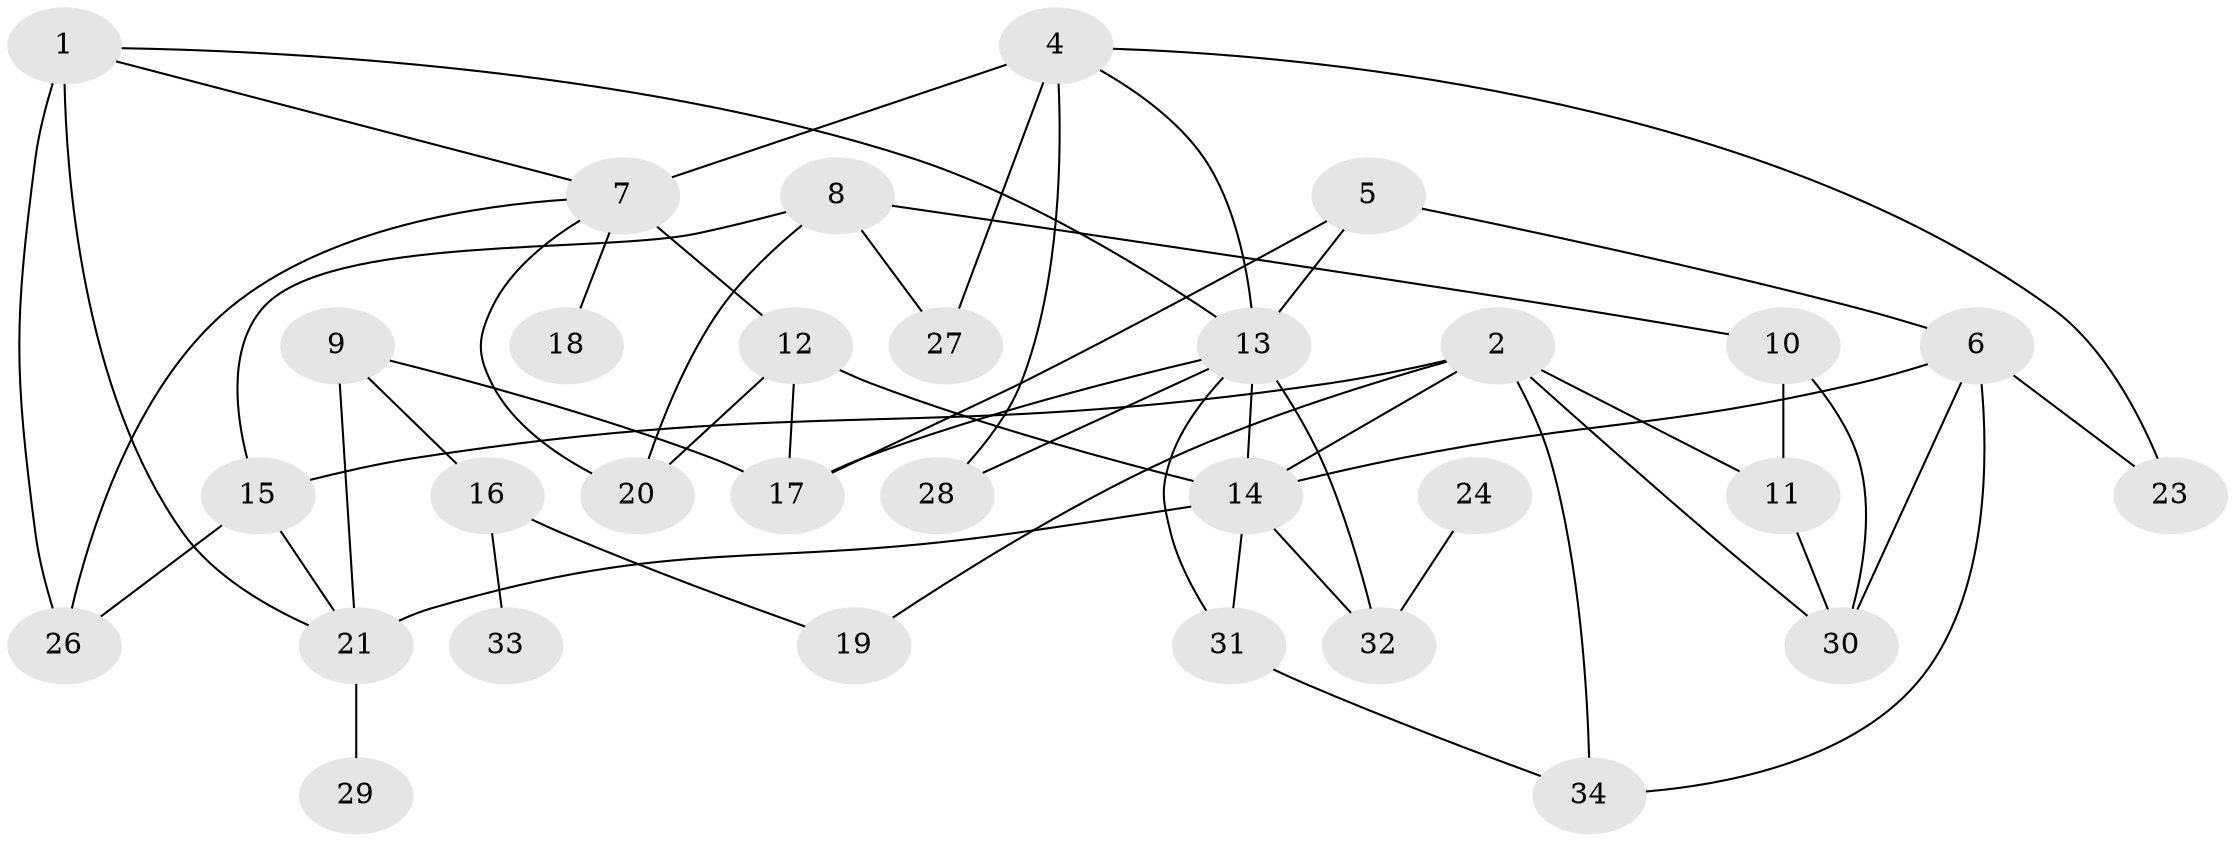 // original degree distribution, {1: 0.16417910447761194, 3: 0.22388059701492538, 2: 0.2537313432835821, 0: 0.04477611940298507, 4: 0.1791044776119403, 5: 0.07462686567164178, 6: 0.04477611940298507, 7: 0.014925373134328358}
// Generated by graph-tools (version 1.1) at 2025/33/03/09/25 02:33:35]
// undirected, 31 vertices, 54 edges
graph export_dot {
graph [start="1"]
  node [color=gray90,style=filled];
  1;
  2;
  4;
  5;
  6;
  7;
  8;
  9;
  10;
  11;
  12;
  13;
  14;
  15;
  16;
  17;
  18;
  19;
  20;
  21;
  23;
  24;
  26;
  27;
  28;
  29;
  30;
  31;
  32;
  33;
  34;
  1 -- 7 [weight=1.0];
  1 -- 13 [weight=1.0];
  1 -- 21 [weight=1.0];
  1 -- 26 [weight=2.0];
  2 -- 11 [weight=1.0];
  2 -- 14 [weight=1.0];
  2 -- 15 [weight=1.0];
  2 -- 19 [weight=1.0];
  2 -- 30 [weight=1.0];
  2 -- 34 [weight=1.0];
  4 -- 7 [weight=2.0];
  4 -- 13 [weight=1.0];
  4 -- 23 [weight=1.0];
  4 -- 27 [weight=1.0];
  4 -- 28 [weight=1.0];
  5 -- 6 [weight=1.0];
  5 -- 13 [weight=2.0];
  5 -- 17 [weight=1.0];
  6 -- 14 [weight=1.0];
  6 -- 23 [weight=1.0];
  6 -- 30 [weight=1.0];
  6 -- 34 [weight=1.0];
  7 -- 12 [weight=2.0];
  7 -- 18 [weight=1.0];
  7 -- 20 [weight=1.0];
  7 -- 26 [weight=1.0];
  8 -- 10 [weight=1.0];
  8 -- 15 [weight=1.0];
  8 -- 20 [weight=1.0];
  8 -- 27 [weight=1.0];
  9 -- 16 [weight=1.0];
  9 -- 17 [weight=1.0];
  9 -- 21 [weight=1.0];
  10 -- 11 [weight=1.0];
  10 -- 30 [weight=1.0];
  11 -- 30 [weight=1.0];
  12 -- 14 [weight=1.0];
  12 -- 17 [weight=1.0];
  12 -- 20 [weight=1.0];
  13 -- 14 [weight=1.0];
  13 -- 17 [weight=1.0];
  13 -- 28 [weight=1.0];
  13 -- 31 [weight=1.0];
  13 -- 32 [weight=1.0];
  14 -- 21 [weight=2.0];
  14 -- 31 [weight=1.0];
  14 -- 32 [weight=1.0];
  15 -- 21 [weight=1.0];
  15 -- 26 [weight=1.0];
  16 -- 19 [weight=1.0];
  16 -- 33 [weight=1.0];
  21 -- 29 [weight=1.0];
  24 -- 32 [weight=1.0];
  31 -- 34 [weight=1.0];
}

